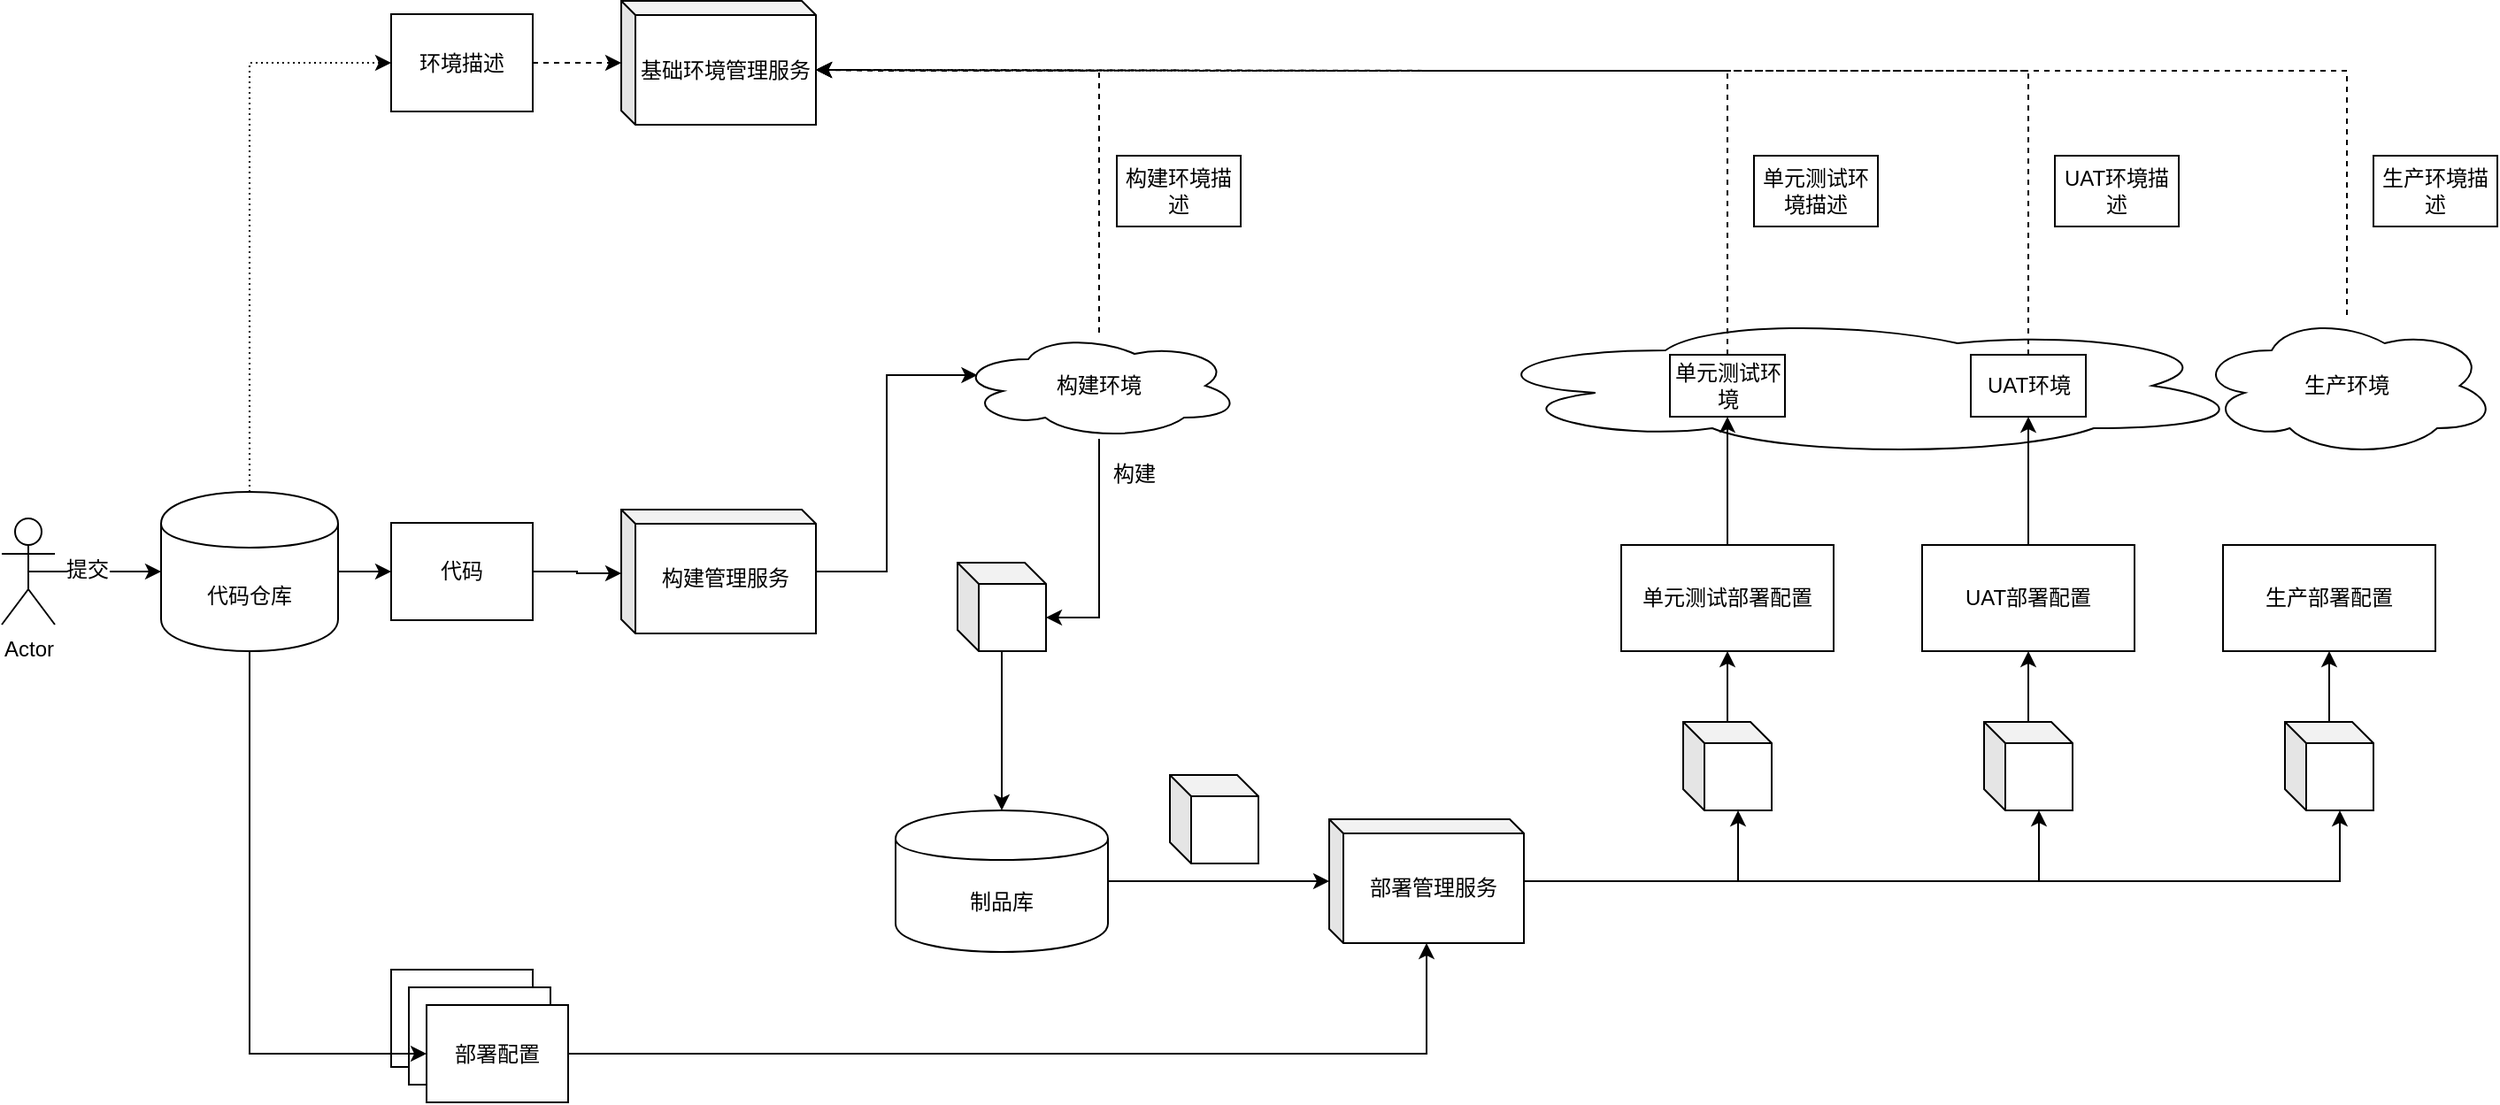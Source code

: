 <mxfile version="12.6.5" type="device"><diagram id="CXHZxjbA45FfFD0OYq5c" name="Page-1"><mxGraphModel dx="1038" dy="607" grid="1" gridSize="10" guides="1" tooltips="1" connect="1" arrows="1" fold="1" page="1" pageScale="1" pageWidth="2339" pageHeight="3300" math="0" shadow="0"><root><mxCell id="0"/><mxCell id="1" parent="0"/><mxCell id="5fiBmFnxznwLGYQi4sWB-6" style="edgeStyle=orthogonalEdgeStyle;rounded=0;orthogonalLoop=1;jettySize=auto;html=1;" edge="1" parent="1" source="5fiBmFnxznwLGYQi4sWB-1" target="5fiBmFnxznwLGYQi4sWB-5"><mxGeometry relative="1" as="geometry"/></mxCell><mxCell id="5fiBmFnxznwLGYQi4sWB-47" style="edgeStyle=orthogonalEdgeStyle;rounded=0;orthogonalLoop=1;jettySize=auto;html=1;entryX=0;entryY=0.5;entryDx=0;entryDy=0;dashed=1;dashPattern=1 2;" edge="1" parent="1" source="5fiBmFnxznwLGYQi4sWB-1" target="5fiBmFnxznwLGYQi4sWB-45"><mxGeometry relative="1" as="geometry"><Array as="points"><mxPoint x="210" y="208"/></Array></mxGeometry></mxCell><mxCell id="5fiBmFnxznwLGYQi4sWB-1" value="代码仓库" style="shape=cylinder;whiteSpace=wrap;html=1;boundedLbl=1;backgroundOutline=1;" vertex="1" parent="1"><mxGeometry x="160" y="450" width="100" height="90" as="geometry"/></mxCell><mxCell id="5fiBmFnxznwLGYQi4sWB-3" style="edgeStyle=orthogonalEdgeStyle;rounded=0;orthogonalLoop=1;jettySize=auto;html=1;exitX=0.5;exitY=0.5;exitDx=0;exitDy=0;exitPerimeter=0;entryX=0;entryY=0.5;entryDx=0;entryDy=0;" edge="1" parent="1" source="5fiBmFnxznwLGYQi4sWB-2" target="5fiBmFnxznwLGYQi4sWB-1"><mxGeometry relative="1" as="geometry"/></mxCell><mxCell id="5fiBmFnxznwLGYQi4sWB-4" value="提交" style="text;html=1;align=center;verticalAlign=middle;resizable=0;points=[];labelBackgroundColor=#ffffff;" vertex="1" connectable="0" parent="5fiBmFnxznwLGYQi4sWB-3"><mxGeometry x="-0.125" y="1" relative="1" as="geometry"><mxPoint as="offset"/></mxGeometry></mxCell><mxCell id="5fiBmFnxznwLGYQi4sWB-2" value="Actor" style="shape=umlActor;verticalLabelPosition=bottom;labelBackgroundColor=#ffffff;verticalAlign=top;html=1;outlineConnect=0;" vertex="1" parent="1"><mxGeometry x="70" y="465" width="30" height="60" as="geometry"/></mxCell><mxCell id="5fiBmFnxznwLGYQi4sWB-8" style="edgeStyle=orthogonalEdgeStyle;rounded=0;orthogonalLoop=1;jettySize=auto;html=1;entryX=0;entryY=0;entryDx=0;entryDy=36;entryPerimeter=0;" edge="1" parent="1" source="5fiBmFnxznwLGYQi4sWB-5" target="5fiBmFnxznwLGYQi4sWB-9"><mxGeometry relative="1" as="geometry"><mxPoint x="420" y="495" as="targetPoint"/></mxGeometry></mxCell><mxCell id="5fiBmFnxznwLGYQi4sWB-5" value="代码" style="rounded=0;whiteSpace=wrap;html=1;" vertex="1" parent="1"><mxGeometry x="290" y="467.5" width="80" height="55" as="geometry"/></mxCell><mxCell id="5fiBmFnxznwLGYQi4sWB-13" style="edgeStyle=orthogonalEdgeStyle;rounded=0;orthogonalLoop=1;jettySize=auto;html=1;entryX=0.07;entryY=0.4;entryDx=0;entryDy=0;entryPerimeter=0;" edge="1" parent="1" source="5fiBmFnxznwLGYQi4sWB-9" target="5fiBmFnxznwLGYQi4sWB-12"><mxGeometry relative="1" as="geometry"><Array as="points"><mxPoint x="570" y="495"/><mxPoint x="570" y="384"/></Array></mxGeometry></mxCell><mxCell id="5fiBmFnxznwLGYQi4sWB-9" value="构建管理服务" style="shape=cube;whiteSpace=wrap;html=1;boundedLbl=1;backgroundOutline=1;darkOpacity=0.05;darkOpacity2=0.1;size=8;" vertex="1" parent="1"><mxGeometry x="420" y="460" width="110" height="70" as="geometry"/></mxCell><mxCell id="5fiBmFnxznwLGYQi4sWB-15" style="edgeStyle=orthogonalEdgeStyle;rounded=0;orthogonalLoop=1;jettySize=auto;html=1;entryX=0;entryY=0;entryDx=50;entryDy=31;entryPerimeter=0;" edge="1" parent="1" source="5fiBmFnxznwLGYQi4sWB-12" target="5fiBmFnxznwLGYQi4sWB-14"><mxGeometry relative="1" as="geometry"/></mxCell><mxCell id="5fiBmFnxznwLGYQi4sWB-51" style="edgeStyle=orthogonalEdgeStyle;rounded=0;orthogonalLoop=1;jettySize=auto;html=1;entryX=0;entryY=0;entryDx=110;entryDy=39;entryPerimeter=0;dashed=1;" edge="1" parent="1" source="5fiBmFnxznwLGYQi4sWB-12" target="5fiBmFnxznwLGYQi4sWB-48"><mxGeometry relative="1" as="geometry"><Array as="points"><mxPoint x="690" y="212"/><mxPoint x="570" y="212"/></Array></mxGeometry></mxCell><mxCell id="5fiBmFnxznwLGYQi4sWB-12" value="构建环境" style="ellipse;shape=cloud;whiteSpace=wrap;html=1;" vertex="1" parent="1"><mxGeometry x="610" y="360" width="160" height="60" as="geometry"/></mxCell><mxCell id="5fiBmFnxznwLGYQi4sWB-18" style="edgeStyle=orthogonalEdgeStyle;rounded=0;orthogonalLoop=1;jettySize=auto;html=1;entryX=0.5;entryY=0;entryDx=0;entryDy=0;" edge="1" parent="1" source="5fiBmFnxznwLGYQi4sWB-14" target="5fiBmFnxznwLGYQi4sWB-17"><mxGeometry relative="1" as="geometry"/></mxCell><mxCell id="5fiBmFnxznwLGYQi4sWB-14" value="" style="shape=cube;whiteSpace=wrap;html=1;boundedLbl=1;backgroundOutline=1;darkOpacity=0.05;darkOpacity2=0.1;size=12;" vertex="1" parent="1"><mxGeometry x="610" y="490" width="50" height="50" as="geometry"/></mxCell><mxCell id="5fiBmFnxznwLGYQi4sWB-16" value="构建" style="text;html=1;strokeColor=none;fillColor=none;align=center;verticalAlign=middle;whiteSpace=wrap;rounded=0;" vertex="1" parent="1"><mxGeometry x="690" y="430" width="40" height="20" as="geometry"/></mxCell><mxCell id="5fiBmFnxznwLGYQi4sWB-24" style="edgeStyle=orthogonalEdgeStyle;rounded=0;orthogonalLoop=1;jettySize=auto;html=1;" edge="1" parent="1" source="5fiBmFnxznwLGYQi4sWB-17" target="5fiBmFnxznwLGYQi4sWB-23"><mxGeometry relative="1" as="geometry"/></mxCell><mxCell id="5fiBmFnxznwLGYQi4sWB-17" value="制品库" style="shape=cylinder;whiteSpace=wrap;html=1;boundedLbl=1;backgroundOutline=1;" vertex="1" parent="1"><mxGeometry x="575" y="630" width="120" height="80" as="geometry"/></mxCell><mxCell id="5fiBmFnxznwLGYQi4sWB-19" value="部署配置" style="rounded=0;whiteSpace=wrap;html=1;" vertex="1" parent="1"><mxGeometry x="290" y="720" width="80" height="55" as="geometry"/></mxCell><mxCell id="5fiBmFnxznwLGYQi4sWB-20" value="部署配置" style="rounded=0;whiteSpace=wrap;html=1;" vertex="1" parent="1"><mxGeometry x="300" y="730" width="80" height="55" as="geometry"/></mxCell><mxCell id="5fiBmFnxznwLGYQi4sWB-26" style="edgeStyle=orthogonalEdgeStyle;rounded=0;orthogonalLoop=1;jettySize=auto;html=1;" edge="1" parent="1" source="5fiBmFnxznwLGYQi4sWB-21" target="5fiBmFnxznwLGYQi4sWB-23"><mxGeometry relative="1" as="geometry"/></mxCell><mxCell id="5fiBmFnxznwLGYQi4sWB-21" value="部署配置" style="rounded=0;whiteSpace=wrap;html=1;" vertex="1" parent="1"><mxGeometry x="310" y="740" width="80" height="55" as="geometry"/></mxCell><mxCell id="5fiBmFnxznwLGYQi4sWB-22" style="edgeStyle=orthogonalEdgeStyle;rounded=0;orthogonalLoop=1;jettySize=auto;html=1;entryX=0;entryY=0.5;entryDx=0;entryDy=0;" edge="1" parent="1" source="5fiBmFnxznwLGYQi4sWB-1" target="5fiBmFnxznwLGYQi4sWB-21"><mxGeometry relative="1" as="geometry"><Array as="points"><mxPoint x="210" y="768"/></Array></mxGeometry></mxCell><mxCell id="5fiBmFnxznwLGYQi4sWB-30" style="edgeStyle=orthogonalEdgeStyle;rounded=0;orthogonalLoop=1;jettySize=auto;html=1;entryX=0;entryY=0;entryDx=31;entryDy=50;entryPerimeter=0;" edge="1" parent="1" source="5fiBmFnxznwLGYQi4sWB-23" target="5fiBmFnxznwLGYQi4sWB-27"><mxGeometry relative="1" as="geometry"/></mxCell><mxCell id="5fiBmFnxznwLGYQi4sWB-31" style="edgeStyle=orthogonalEdgeStyle;rounded=0;orthogonalLoop=1;jettySize=auto;html=1;entryX=0;entryY=0;entryDx=31;entryDy=50;entryPerimeter=0;" edge="1" parent="1" source="5fiBmFnxznwLGYQi4sWB-23" target="5fiBmFnxznwLGYQi4sWB-28"><mxGeometry relative="1" as="geometry"/></mxCell><mxCell id="5fiBmFnxznwLGYQi4sWB-32" style="edgeStyle=orthogonalEdgeStyle;rounded=0;orthogonalLoop=1;jettySize=auto;html=1;entryX=0;entryY=0;entryDx=31;entryDy=50;entryPerimeter=0;" edge="1" parent="1" source="5fiBmFnxznwLGYQi4sWB-23" target="5fiBmFnxznwLGYQi4sWB-29"><mxGeometry relative="1" as="geometry"/></mxCell><mxCell id="5fiBmFnxznwLGYQi4sWB-23" value="部署管理服务" style="shape=cube;whiteSpace=wrap;html=1;boundedLbl=1;backgroundOutline=1;darkOpacity=0.05;darkOpacity2=0.1;size=8;" vertex="1" parent="1"><mxGeometry x="820" y="635" width="110" height="70" as="geometry"/></mxCell><mxCell id="5fiBmFnxznwLGYQi4sWB-25" value="" style="shape=cube;whiteSpace=wrap;html=1;boundedLbl=1;backgroundOutline=1;darkOpacity=0.05;darkOpacity2=0.1;size=12;" vertex="1" parent="1"><mxGeometry x="730" y="610" width="50" height="50" as="geometry"/></mxCell><mxCell id="5fiBmFnxznwLGYQi4sWB-36" style="edgeStyle=orthogonalEdgeStyle;rounded=0;orthogonalLoop=1;jettySize=auto;html=1;" edge="1" parent="1" source="5fiBmFnxznwLGYQi4sWB-27" target="5fiBmFnxznwLGYQi4sWB-33"><mxGeometry relative="1" as="geometry"/></mxCell><mxCell id="5fiBmFnxznwLGYQi4sWB-27" value="" style="shape=cube;whiteSpace=wrap;html=1;boundedLbl=1;backgroundOutline=1;darkOpacity=0.05;darkOpacity2=0.1;size=12;" vertex="1" parent="1"><mxGeometry x="1020" y="580" width="50" height="50" as="geometry"/></mxCell><mxCell id="5fiBmFnxznwLGYQi4sWB-37" style="edgeStyle=orthogonalEdgeStyle;rounded=0;orthogonalLoop=1;jettySize=auto;html=1;entryX=0.5;entryY=1;entryDx=0;entryDy=0;" edge="1" parent="1" source="5fiBmFnxznwLGYQi4sWB-28" target="5fiBmFnxznwLGYQi4sWB-34"><mxGeometry relative="1" as="geometry"/></mxCell><mxCell id="5fiBmFnxznwLGYQi4sWB-28" value="" style="shape=cube;whiteSpace=wrap;html=1;boundedLbl=1;backgroundOutline=1;darkOpacity=0.05;darkOpacity2=0.1;size=12;" vertex="1" parent="1"><mxGeometry x="1190" y="580" width="50" height="50" as="geometry"/></mxCell><mxCell id="5fiBmFnxznwLGYQi4sWB-38" style="edgeStyle=orthogonalEdgeStyle;rounded=0;orthogonalLoop=1;jettySize=auto;html=1;" edge="1" parent="1" source="5fiBmFnxznwLGYQi4sWB-29" target="5fiBmFnxznwLGYQi4sWB-35"><mxGeometry relative="1" as="geometry"/></mxCell><mxCell id="5fiBmFnxznwLGYQi4sWB-29" value="" style="shape=cube;whiteSpace=wrap;html=1;boundedLbl=1;backgroundOutline=1;darkOpacity=0.05;darkOpacity2=0.1;size=12;" vertex="1" parent="1"><mxGeometry x="1360" y="580" width="50" height="50" as="geometry"/></mxCell><mxCell id="5fiBmFnxznwLGYQi4sWB-33" value="单元测试部署配置" style="rounded=0;whiteSpace=wrap;html=1;" vertex="1" parent="1"><mxGeometry x="985" y="480" width="120" height="60" as="geometry"/></mxCell><mxCell id="5fiBmFnxznwLGYQi4sWB-34" value="UAT部署配置" style="rounded=0;whiteSpace=wrap;html=1;" vertex="1" parent="1"><mxGeometry x="1155" y="480" width="120" height="60" as="geometry"/></mxCell><mxCell id="5fiBmFnxznwLGYQi4sWB-35" value="生产部署配置" style="rounded=0;whiteSpace=wrap;html=1;" vertex="1" parent="1"><mxGeometry x="1325" y="480" width="120" height="60" as="geometry"/></mxCell><mxCell id="5fiBmFnxznwLGYQi4sWB-39" value="" style="ellipse;shape=cloud;whiteSpace=wrap;html=1;" vertex="1" parent="1"><mxGeometry x="900" y="350" width="440" height="80" as="geometry"/></mxCell><mxCell id="5fiBmFnxznwLGYQi4sWB-53" style="edgeStyle=orthogonalEdgeStyle;rounded=0;orthogonalLoop=1;jettySize=auto;html=1;entryX=0;entryY=0;entryDx=110;entryDy=39;entryPerimeter=0;dashed=1;" edge="1" parent="1" source="5fiBmFnxznwLGYQi4sWB-40" target="5fiBmFnxznwLGYQi4sWB-48"><mxGeometry relative="1" as="geometry"><Array as="points"><mxPoint x="1395" y="212"/><mxPoint x="920" y="212"/></Array></mxGeometry></mxCell><mxCell id="5fiBmFnxznwLGYQi4sWB-40" value="生产环境" style="ellipse;shape=cloud;whiteSpace=wrap;html=1;" vertex="1" parent="1"><mxGeometry x="1310" y="350" width="170" height="80" as="geometry"/></mxCell><mxCell id="5fiBmFnxznwLGYQi4sWB-50" style="edgeStyle=orthogonalEdgeStyle;rounded=0;orthogonalLoop=1;jettySize=auto;html=1;entryX=0;entryY=0;entryDx=110;entryDy=39;entryPerimeter=0;dashed=1;" edge="1" parent="1" source="5fiBmFnxznwLGYQi4sWB-41" target="5fiBmFnxznwLGYQi4sWB-48"><mxGeometry relative="1" as="geometry"><Array as="points"><mxPoint x="1045" y="212"/><mxPoint x="771" y="212"/></Array></mxGeometry></mxCell><mxCell id="5fiBmFnxznwLGYQi4sWB-41" value="单元测试环境" style="rounded=0;whiteSpace=wrap;html=1;" vertex="1" parent="1"><mxGeometry x="1012.5" y="372.5" width="65" height="35" as="geometry"/></mxCell><mxCell id="5fiBmFnxznwLGYQi4sWB-52" style="edgeStyle=orthogonalEdgeStyle;rounded=0;orthogonalLoop=1;jettySize=auto;html=1;entryX=0;entryY=0;entryDx=110;entryDy=39;entryPerimeter=0;dashed=1;" edge="1" parent="1" source="5fiBmFnxznwLGYQi4sWB-42" target="5fiBmFnxznwLGYQi4sWB-48"><mxGeometry relative="1" as="geometry"><Array as="points"><mxPoint x="1215" y="212"/><mxPoint x="856" y="212"/></Array></mxGeometry></mxCell><mxCell id="5fiBmFnxznwLGYQi4sWB-42" value="UAT环境" style="rounded=0;whiteSpace=wrap;html=1;" vertex="1" parent="1"><mxGeometry x="1182.5" y="372.5" width="65" height="35" as="geometry"/></mxCell><mxCell id="5fiBmFnxznwLGYQi4sWB-43" style="edgeStyle=orthogonalEdgeStyle;rounded=0;orthogonalLoop=1;jettySize=auto;html=1;" edge="1" parent="1" source="5fiBmFnxznwLGYQi4sWB-33" target="5fiBmFnxznwLGYQi4sWB-41"><mxGeometry relative="1" as="geometry"/></mxCell><mxCell id="5fiBmFnxznwLGYQi4sWB-44" style="edgeStyle=orthogonalEdgeStyle;rounded=0;orthogonalLoop=1;jettySize=auto;html=1;" edge="1" parent="1" source="5fiBmFnxznwLGYQi4sWB-34" target="5fiBmFnxznwLGYQi4sWB-42"><mxGeometry relative="1" as="geometry"/></mxCell><mxCell id="5fiBmFnxznwLGYQi4sWB-49" style="edgeStyle=orthogonalEdgeStyle;rounded=0;orthogonalLoop=1;jettySize=auto;html=1;dashed=1;" edge="1" parent="1" source="5fiBmFnxznwLGYQi4sWB-45" target="5fiBmFnxznwLGYQi4sWB-48"><mxGeometry relative="1" as="geometry"/></mxCell><mxCell id="5fiBmFnxznwLGYQi4sWB-45" value="环境描述" style="rounded=0;whiteSpace=wrap;html=1;" vertex="1" parent="1"><mxGeometry x="290" y="180" width="80" height="55" as="geometry"/></mxCell><mxCell id="5fiBmFnxznwLGYQi4sWB-48" value="基础环境管理服务" style="shape=cube;whiteSpace=wrap;html=1;boundedLbl=1;backgroundOutline=1;darkOpacity=0.05;darkOpacity2=0.1;size=8;" vertex="1" parent="1"><mxGeometry x="420" y="172.5" width="110" height="70" as="geometry"/></mxCell><mxCell id="5fiBmFnxznwLGYQi4sWB-54" value="构建环境描述" style="rounded=0;whiteSpace=wrap;html=1;" vertex="1" parent="1"><mxGeometry x="700" y="260" width="70" height="40" as="geometry"/></mxCell><mxCell id="5fiBmFnxznwLGYQi4sWB-55" value="单元测试环境描述" style="rounded=0;whiteSpace=wrap;html=1;" vertex="1" parent="1"><mxGeometry x="1060" y="260" width="70" height="40" as="geometry"/></mxCell><mxCell id="5fiBmFnxznwLGYQi4sWB-56" value="UAT环境描述" style="rounded=0;whiteSpace=wrap;html=1;" vertex="1" parent="1"><mxGeometry x="1230" y="260" width="70" height="40" as="geometry"/></mxCell><mxCell id="5fiBmFnxznwLGYQi4sWB-57" value="生产环境描述" style="rounded=0;whiteSpace=wrap;html=1;" vertex="1" parent="1"><mxGeometry x="1410" y="260" width="70" height="40" as="geometry"/></mxCell></root></mxGraphModel></diagram></mxfile>